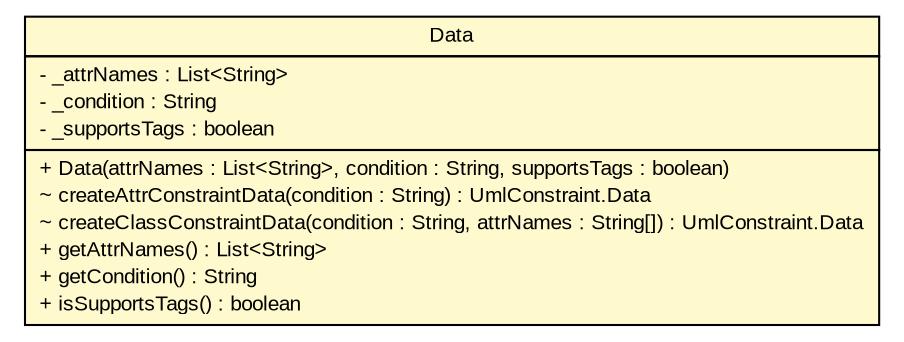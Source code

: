 #!/usr/local/bin/dot
#
# Class diagram 
# Generated by UMLGraph version R5_6_6-6-g3bdff0 (http://www.umlgraph.org/)
#

digraph G {
	edge [fontname="arial",fontsize=10,labelfontname="arial",labelfontsize=10];
	node [fontname="arial",fontsize=10,shape=plaintext];
	nodesep=0.25;
	ranksep=0.5;
	// org.tanjakostic.jcleancim.model.UmlConstraint.Data
	c187661 [label=<<table title="org.tanjakostic.jcleancim.model.UmlConstraint.Data" border="0" cellborder="1" cellspacing="0" cellpadding="2" port="p" bgcolor="lemonChiffon" href="./UmlConstraint.Data.html">
		<tr><td><table border="0" cellspacing="0" cellpadding="1">
<tr><td align="center" balign="center"> Data </td></tr>
		</table></td></tr>
		<tr><td><table border="0" cellspacing="0" cellpadding="1">
<tr><td align="left" balign="left"> - _attrNames : List&lt;String&gt; </td></tr>
<tr><td align="left" balign="left"> - _condition : String </td></tr>
<tr><td align="left" balign="left"> - _supportsTags : boolean </td></tr>
		</table></td></tr>
		<tr><td><table border="0" cellspacing="0" cellpadding="1">
<tr><td align="left" balign="left"> + Data(attrNames : List&lt;String&gt;, condition : String, supportsTags : boolean) </td></tr>
<tr><td align="left" balign="left"> ~ createAttrConstraintData(condition : String) : UmlConstraint.Data </td></tr>
<tr><td align="left" balign="left"> ~ createClassConstraintData(condition : String, attrNames : String[]) : UmlConstraint.Data </td></tr>
<tr><td align="left" balign="left"> + getAttrNames() : List&lt;String&gt; </td></tr>
<tr><td align="left" balign="left"> + getCondition() : String </td></tr>
<tr><td align="left" balign="left"> + isSupportsTags() : boolean </td></tr>
		</table></td></tr>
		</table>>, URL="./UmlConstraint.Data.html", fontname="arial", fontcolor="black", fontsize=10.0];
}

